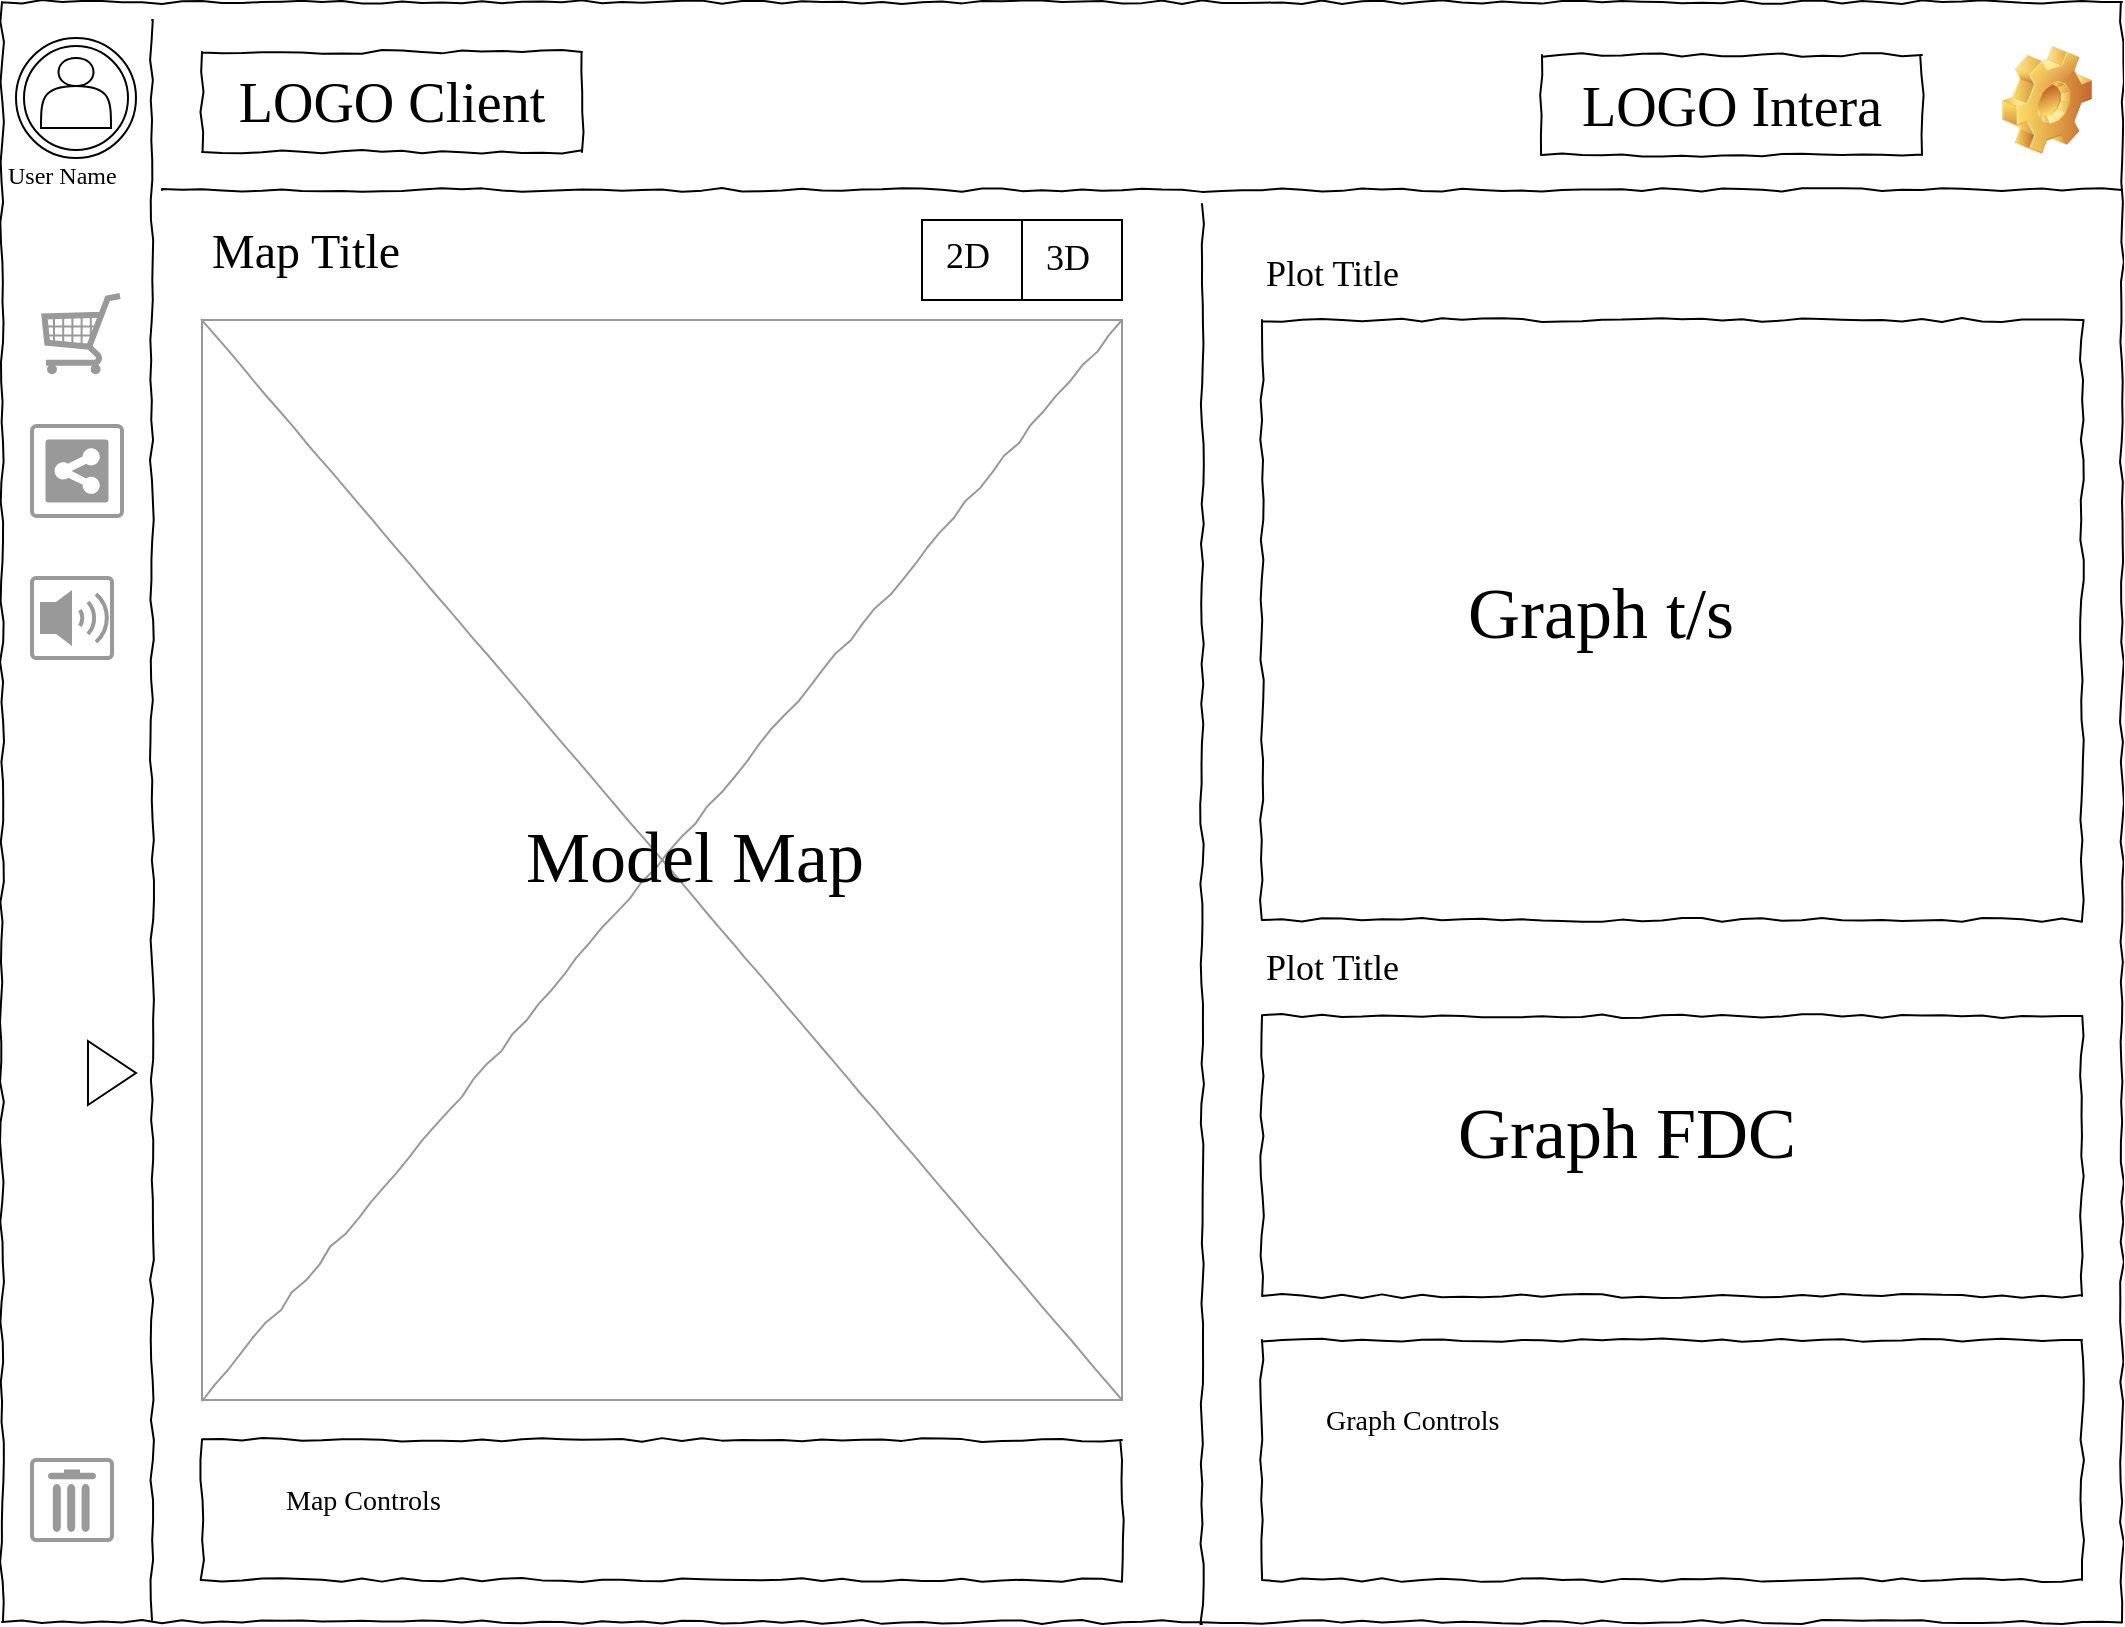 <mxfile version="24.7.6">
  <diagram name="Page-1" id="03018318-947c-dd8e-b7a3-06fadd420f32">
    <mxGraphModel dx="1843" dy="821" grid="1" gridSize="10" guides="1" tooltips="1" connect="1" arrows="1" fold="1" page="1" pageScale="1" pageWidth="1100" pageHeight="850" background="none" math="0" shadow="0">
      <root>
        <mxCell id="0" />
        <mxCell id="1" parent="0" />
        <mxCell id="y4dV7mQY_vN-6KA4-370-19" value="" style="ellipse;shape=doubleEllipse;whiteSpace=wrap;html=1;aspect=fixed;" parent="1" vertex="1">
          <mxGeometry x="27" y="39" width="60" height="60" as="geometry" />
        </mxCell>
        <mxCell id="677b7b8949515195-1" value="" style="whiteSpace=wrap;html=1;rounded=0;shadow=0;labelBackgroundColor=none;strokeColor=#000000;strokeWidth=1;fillColor=none;fontFamily=Verdana;fontSize=12;fontColor=#000000;align=center;comic=1;" parent="1" vertex="1">
          <mxGeometry x="20" y="21" width="1060" height="810" as="geometry" />
        </mxCell>
        <mxCell id="677b7b8949515195-2" value="LOGO Client" style="whiteSpace=wrap;html=1;rounded=0;shadow=0;labelBackgroundColor=none;strokeWidth=1;fontFamily=Verdana;fontSize=28;align=center;comic=1;" parent="1" vertex="1">
          <mxGeometry x="120" y="46" width="190" height="50" as="geometry" />
        </mxCell>
        <mxCell id="677b7b8949515195-9" value="" style="line;strokeWidth=1;html=1;rounded=0;shadow=0;labelBackgroundColor=none;fillColor=none;fontFamily=Verdana;fontSize=14;fontColor=#000000;align=center;comic=1;" parent="1" vertex="1">
          <mxGeometry x="100" y="110" width="980" height="10" as="geometry" />
        </mxCell>
        <mxCell id="677b7b8949515195-11" value="&lt;font style=&quot;font-size: 24px;&quot;&gt;Map Title&lt;/font&gt;" style="text;html=1;points=[];align=left;verticalAlign=top;spacingTop=-4;fontSize=14;fontFamily=Verdana" parent="1" vertex="1">
          <mxGeometry x="123" y="129" width="130" height="34" as="geometry" />
        </mxCell>
        <mxCell id="677b7b8949515195-16" value="" style="verticalLabelPosition=bottom;shadow=0;dashed=0;align=center;html=1;verticalAlign=top;strokeWidth=1;shape=mxgraph.mockup.graphics.simpleIcon;strokeColor=#999999;rounded=0;labelBackgroundColor=none;fontFamily=Verdana;fontSize=14;fontColor=#000000;comic=1;" parent="1" vertex="1">
          <mxGeometry x="120" y="180" width="460" height="540" as="geometry" />
        </mxCell>
        <mxCell id="677b7b8949515195-25" value="" style="whiteSpace=wrap;html=1;rounded=0;shadow=0;labelBackgroundColor=none;strokeWidth=1;fillColor=none;fontFamily=Verdana;fontSize=12;align=center;comic=1;" parent="1" vertex="1">
          <mxGeometry x="650" y="180" width="410" height="300" as="geometry" />
        </mxCell>
        <mxCell id="677b7b8949515195-26" value="" style="whiteSpace=wrap;html=1;rounded=0;shadow=0;labelBackgroundColor=none;strokeWidth=1;fillColor=none;fontFamily=Verdana;fontSize=12;align=center;comic=1;" parent="1" vertex="1">
          <mxGeometry x="650" y="690" width="410" height="120" as="geometry" />
        </mxCell>
        <mxCell id="677b7b8949515195-42" value="&lt;font style=&quot;font-size: 36px;&quot;&gt;Graph t/s&lt;/font&gt;" style="text;html=1;points=[];align=left;verticalAlign=top;spacingTop=-4;fontSize=14;fontFamily=Verdana" parent="1" vertex="1">
          <mxGeometry x="751" y="303" width="195" height="57" as="geometry" />
        </mxCell>
        <mxCell id="y4dV7mQY_vN-6KA4-370-2" value="" style="whiteSpace=wrap;html=1;rounded=0;shadow=0;labelBackgroundColor=none;strokeWidth=1;fillColor=none;fontFamily=Verdana;fontSize=12;align=center;comic=1;" parent="1" vertex="1">
          <mxGeometry x="120" y="740" width="460" height="70" as="geometry" />
        </mxCell>
        <mxCell id="677b7b8949515195-44" value="Map Controls" style="text;html=1;points=[];align=left;verticalAlign=top;spacingTop=-4;fontSize=14;fontFamily=Verdana" parent="1" vertex="1">
          <mxGeometry x="160" y="760" width="170" height="20" as="geometry" />
        </mxCell>
        <mxCell id="y4dV7mQY_vN-6KA4-370-5" value="LOGO Intera" style="whiteSpace=wrap;html=1;rounded=0;shadow=0;labelBackgroundColor=none;strokeWidth=1;fontFamily=Verdana;fontSize=28;align=center;comic=1;" parent="1" vertex="1">
          <mxGeometry x="790" y="47.5" width="190" height="50" as="geometry" />
        </mxCell>
        <mxCell id="y4dV7mQY_vN-6KA4-370-6" value="&lt;font style=&quot;font-size: 36px;&quot;&gt;Model Map&lt;/font&gt;" style="text;html=1;points=[];align=left;verticalAlign=top;spacingTop=-4;fontSize=14;fontFamily=Verdana" parent="1" vertex="1">
          <mxGeometry x="280" y="425" width="210" height="60" as="geometry" />
        </mxCell>
        <mxCell id="y4dV7mQY_vN-6KA4-370-7" value="" style="line;strokeWidth=1;html=1;rounded=0;shadow=0;labelBackgroundColor=none;fillColor=none;fontFamily=Verdana;fontSize=14;fontColor=#000000;align=center;comic=1;rotation=-90;" parent="1" vertex="1">
          <mxGeometry x="265" y="472" width="710" height="10" as="geometry" />
        </mxCell>
        <mxCell id="y4dV7mQY_vN-6KA4-370-8" value="Graph Controls" style="text;html=1;points=[];align=left;verticalAlign=top;spacingTop=-4;fontSize=14;fontFamily=Verdana" parent="1" vertex="1">
          <mxGeometry x="680" y="720" width="170" height="20" as="geometry" />
        </mxCell>
        <mxCell id="y4dV7mQY_vN-6KA4-370-9" value="" style="whiteSpace=wrap;html=1;rounded=0;shadow=0;labelBackgroundColor=none;strokeWidth=1;fillColor=none;fontFamily=Verdana;fontSize=12;align=center;comic=1;" parent="1" vertex="1">
          <mxGeometry x="650" y="528" width="410" height="140" as="geometry" />
        </mxCell>
        <mxCell id="y4dV7mQY_vN-6KA4-370-10" value="&lt;font style=&quot;font-size: 36px;&quot;&gt;Graph FDC&lt;/font&gt;" style="text;html=1;points=[];align=left;verticalAlign=top;spacingTop=-4;fontSize=14;fontFamily=Verdana" parent="1" vertex="1">
          <mxGeometry x="746" y="562.5" width="215" height="59.5" as="geometry" />
        </mxCell>
        <mxCell id="y4dV7mQY_vN-6KA4-370-11" value="" style="line;strokeWidth=1;html=1;rounded=0;shadow=0;labelBackgroundColor=none;fillColor=none;fontFamily=Verdana;fontSize=14;fontColor=#000000;align=center;comic=1;rotation=90;" parent="1" vertex="1">
          <mxGeometry x="-305" y="425" width="800" height="10" as="geometry" />
        </mxCell>
        <mxCell id="y4dV7mQY_vN-6KA4-370-12" value="&lt;font style=&quot;font-size: 18px;&quot;&gt;Plot Title&lt;/font&gt;" style="text;html=1;points=[];align=left;verticalAlign=top;spacingTop=-4;fontSize=14;fontFamily=Verdana" parent="1" vertex="1">
          <mxGeometry x="650" y="144" width="130" height="30" as="geometry" />
        </mxCell>
        <mxCell id="y4dV7mQY_vN-6KA4-370-13" value="" style="shape=image;html=1;verticalLabelPosition=bottom;verticalAlign=top;imageAspect=0;image=img/clipart/Gear_128x128.png" parent="1" vertex="1">
          <mxGeometry x="1020" y="43" width="45" height="54" as="geometry" />
        </mxCell>
        <mxCell id="y4dV7mQY_vN-6KA4-370-14" value="" style="strokeColor=#999999;verticalLabelPosition=bottom;shadow=0;dashed=0;verticalAlign=top;strokeWidth=2;html=1;shape=mxgraph.mockup.misc.shareIcon;" parent="1" vertex="1">
          <mxGeometry x="35" y="233" width="45" height="45" as="geometry" />
        </mxCell>
        <mxCell id="y4dV7mQY_vN-6KA4-370-15" value="" style="strokeColor=#999999;verticalLabelPosition=bottom;shadow=0;dashed=0;verticalAlign=top;strokeWidth=2;html=1;shape=mxgraph.mockup.misc.volumeIcon;" parent="1" vertex="1">
          <mxGeometry x="35" y="309" width="40" height="40" as="geometry" />
        </mxCell>
        <mxCell id="y4dV7mQY_vN-6KA4-370-16" value="" style="strokeColor=#999999;verticalLabelPosition=bottom;shadow=0;dashed=0;verticalAlign=top;strokeWidth=2;html=1;shape=mxgraph.mockup.misc.trashcanIcon;" parent="1" vertex="1">
          <mxGeometry x="35" y="750" width="40" height="40" as="geometry" />
        </mxCell>
        <mxCell id="y4dV7mQY_vN-6KA4-370-17" value="" style="verticalLabelPosition=bottom;shadow=0;dashed=0;align=center;html=1;verticalAlign=top;strokeWidth=1;shape=mxgraph.mockup.misc.shoppingCart;strokeColor=#999999;" parent="1" vertex="1">
          <mxGeometry x="40" y="167" width="40" height="40" as="geometry" />
        </mxCell>
        <mxCell id="y4dV7mQY_vN-6KA4-370-18" value="" style="shape=actor;whiteSpace=wrap;html=1;" parent="1" vertex="1">
          <mxGeometry x="39.5" y="49" width="35" height="35" as="geometry" />
        </mxCell>
        <mxCell id="y4dV7mQY_vN-6KA4-370-20" value="&lt;font style=&quot;font-size: 12px;&quot;&gt;User Name&lt;/font&gt;" style="text;html=1;points=[];align=left;verticalAlign=top;spacingTop=-4;fontSize=14;fontFamily=Verdana" parent="1" vertex="1">
          <mxGeometry x="21" y="97" width="66" height="32" as="geometry" />
        </mxCell>
        <mxCell id="V2PRNZV-iOax24cs2OF9-1" value="" style="triangle;whiteSpace=wrap;html=1;" vertex="1" parent="1">
          <mxGeometry x="63" y="540.5" width="24" height="32" as="geometry" />
        </mxCell>
        <mxCell id="V2PRNZV-iOax24cs2OF9-2" value="&lt;font style=&quot;font-size: 18px;&quot;&gt;Plot Title&lt;/font&gt;" style="text;html=1;points=[];align=left;verticalAlign=top;spacingTop=-4;fontSize=14;fontFamily=Verdana" vertex="1" parent="1">
          <mxGeometry x="650" y="491" width="130" height="30" as="geometry" />
        </mxCell>
        <mxCell id="V2PRNZV-iOax24cs2OF9-3" value="" style="rounded=0;whiteSpace=wrap;html=1;" vertex="1" parent="1">
          <mxGeometry x="480" y="130" width="100" height="40" as="geometry" />
        </mxCell>
        <mxCell id="V2PRNZV-iOax24cs2OF9-4" value="" style="rounded=0;whiteSpace=wrap;html=1;" vertex="1" parent="1">
          <mxGeometry x="530" y="130" width="50" height="40" as="geometry" />
        </mxCell>
        <mxCell id="V2PRNZV-iOax24cs2OF9-5" value="&lt;font style=&quot;font-size: 18px;&quot;&gt;2D&lt;/font&gt;" style="text;html=1;points=[];align=left;verticalAlign=top;spacingTop=-4;fontSize=14;fontFamily=Verdana" vertex="1" parent="1">
          <mxGeometry x="490" y="135" width="30" height="30" as="geometry" />
        </mxCell>
        <mxCell id="V2PRNZV-iOax24cs2OF9-7" value="&lt;font style=&quot;font-size: 18px;&quot;&gt;3D&lt;/font&gt;" style="text;html=1;points=[];align=left;verticalAlign=top;spacingTop=-4;fontSize=14;fontFamily=Verdana" vertex="1" parent="1">
          <mxGeometry x="540" y="136" width="31" height="30" as="geometry" />
        </mxCell>
      </root>
    </mxGraphModel>
  </diagram>
</mxfile>
